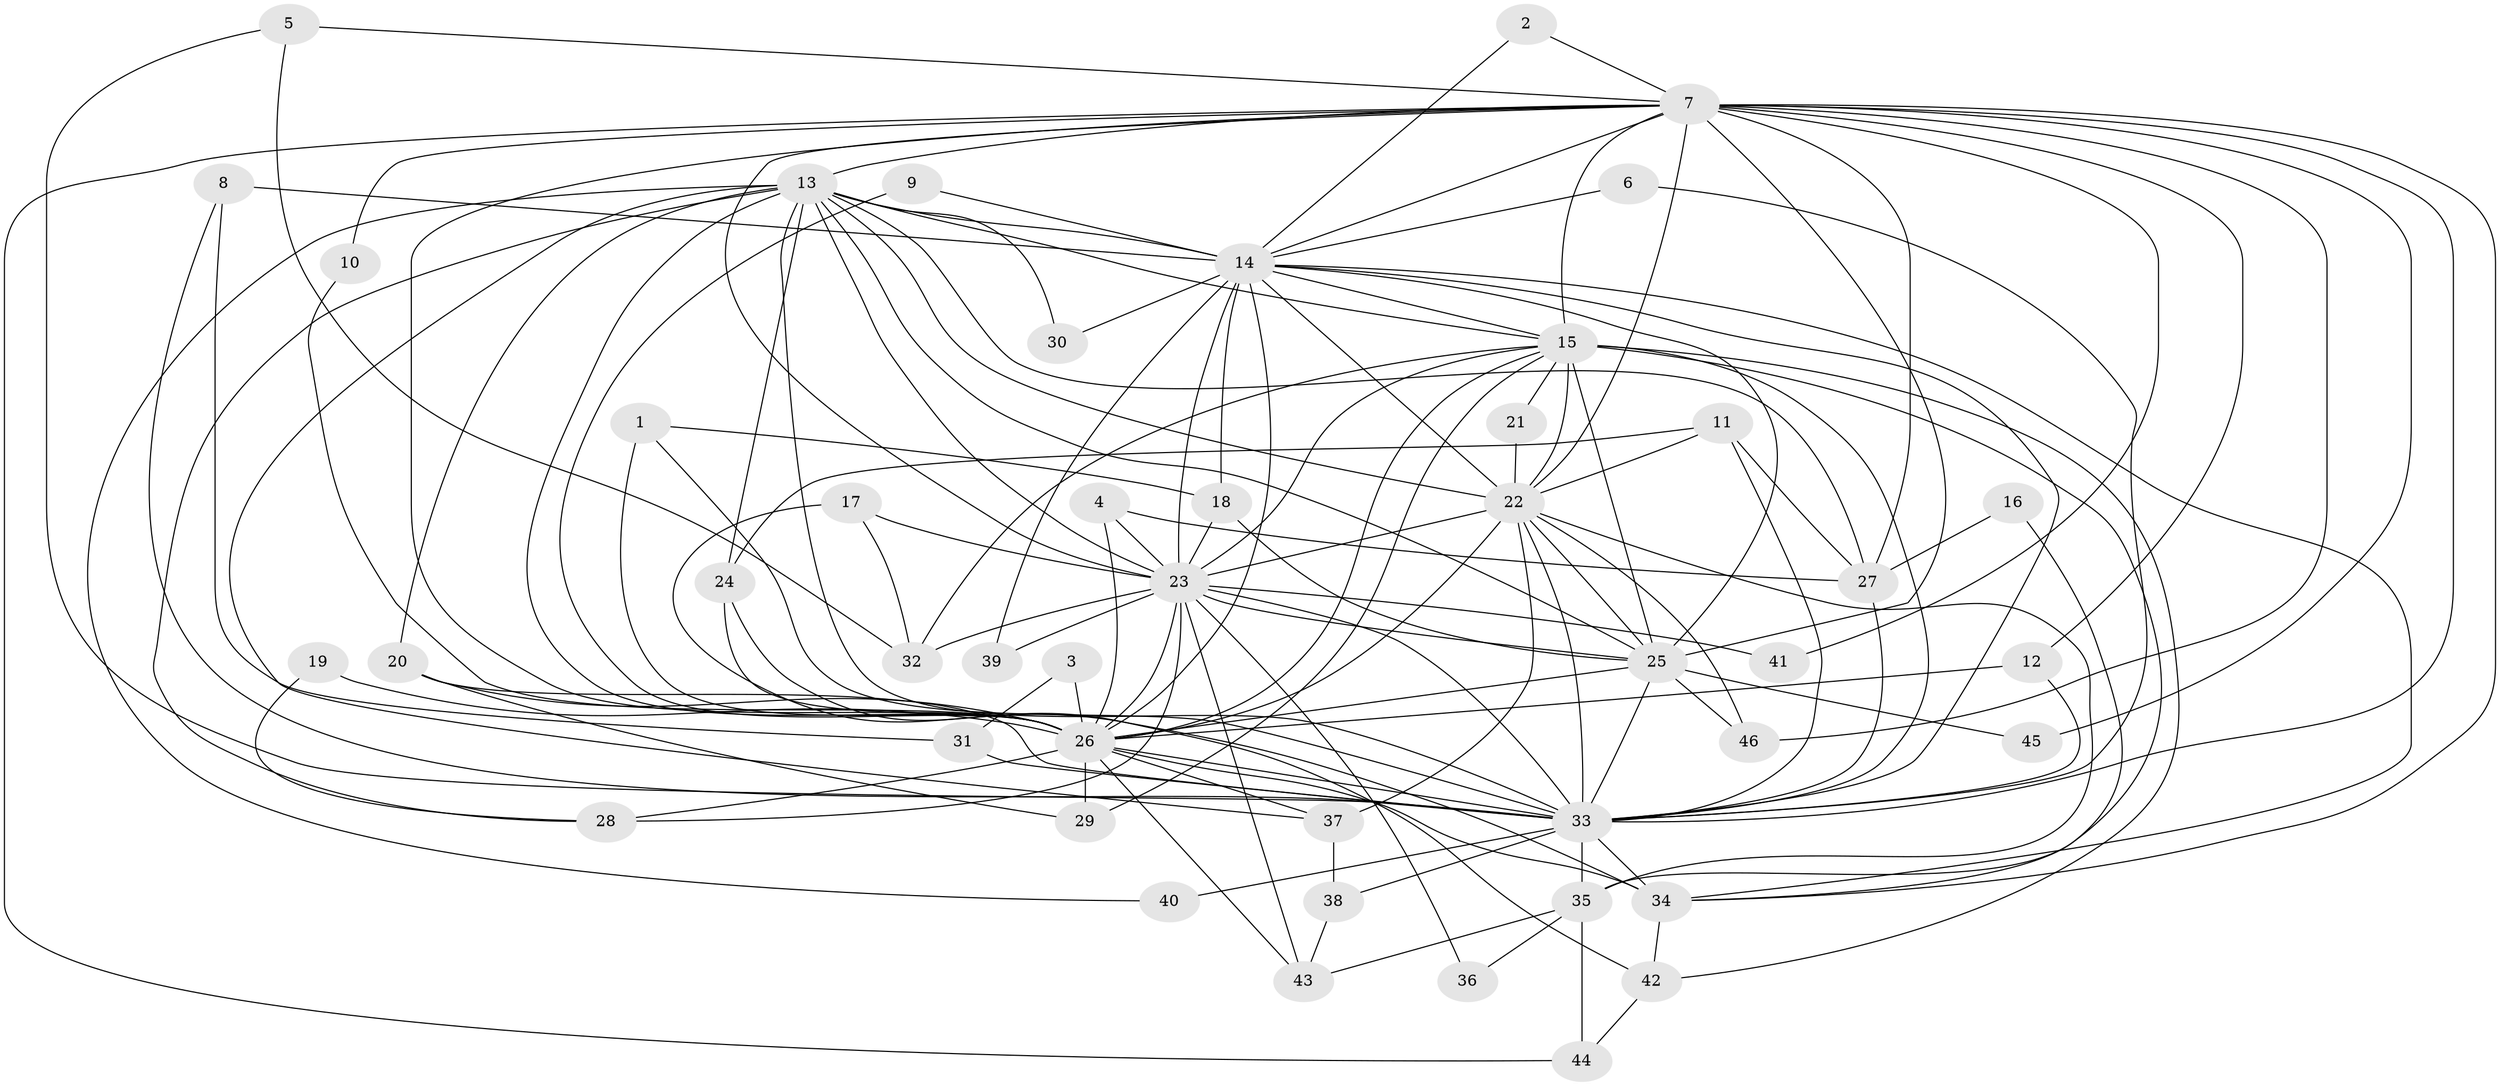 // original degree distribution, {20: 0.021739130434782608, 18: 0.03260869565217391, 17: 0.010869565217391304, 26: 0.010869565217391304, 12: 0.010869565217391304, 29: 0.010869565217391304, 23: 0.010869565217391304, 2: 0.5652173913043478, 7: 0.021739130434782608, 3: 0.17391304347826086, 4: 0.10869565217391304, 5: 0.010869565217391304, 6: 0.010869565217391304}
// Generated by graph-tools (version 1.1) at 2025/36/03/04/25 23:36:22]
// undirected, 46 vertices, 131 edges
graph export_dot {
  node [color=gray90,style=filled];
  1;
  2;
  3;
  4;
  5;
  6;
  7;
  8;
  9;
  10;
  11;
  12;
  13;
  14;
  15;
  16;
  17;
  18;
  19;
  20;
  21;
  22;
  23;
  24;
  25;
  26;
  27;
  28;
  29;
  30;
  31;
  32;
  33;
  34;
  35;
  36;
  37;
  38;
  39;
  40;
  41;
  42;
  43;
  44;
  45;
  46;
  1 -- 18 [weight=1.0];
  1 -- 26 [weight=1.0];
  1 -- 33 [weight=1.0];
  2 -- 7 [weight=1.0];
  2 -- 14 [weight=1.0];
  3 -- 26 [weight=2.0];
  3 -- 31 [weight=1.0];
  4 -- 23 [weight=1.0];
  4 -- 26 [weight=1.0];
  4 -- 27 [weight=1.0];
  5 -- 7 [weight=1.0];
  5 -- 32 [weight=1.0];
  5 -- 33 [weight=1.0];
  6 -- 14 [weight=1.0];
  6 -- 33 [weight=1.0];
  7 -- 10 [weight=1.0];
  7 -- 12 [weight=1.0];
  7 -- 13 [weight=1.0];
  7 -- 14 [weight=1.0];
  7 -- 15 [weight=1.0];
  7 -- 22 [weight=1.0];
  7 -- 23 [weight=2.0];
  7 -- 25 [weight=1.0];
  7 -- 26 [weight=2.0];
  7 -- 27 [weight=1.0];
  7 -- 33 [weight=1.0];
  7 -- 34 [weight=1.0];
  7 -- 41 [weight=2.0];
  7 -- 44 [weight=1.0];
  7 -- 45 [weight=2.0];
  7 -- 46 [weight=2.0];
  8 -- 14 [weight=2.0];
  8 -- 31 [weight=1.0];
  8 -- 33 [weight=1.0];
  9 -- 14 [weight=1.0];
  9 -- 26 [weight=2.0];
  10 -- 26 [weight=1.0];
  11 -- 22 [weight=1.0];
  11 -- 24 [weight=1.0];
  11 -- 27 [weight=1.0];
  11 -- 33 [weight=1.0];
  12 -- 26 [weight=1.0];
  12 -- 33 [weight=1.0];
  13 -- 14 [weight=1.0];
  13 -- 15 [weight=1.0];
  13 -- 20 [weight=1.0];
  13 -- 22 [weight=2.0];
  13 -- 23 [weight=1.0];
  13 -- 24 [weight=1.0];
  13 -- 25 [weight=1.0];
  13 -- 26 [weight=3.0];
  13 -- 27 [weight=1.0];
  13 -- 28 [weight=1.0];
  13 -- 30 [weight=1.0];
  13 -- 33 [weight=1.0];
  13 -- 37 [weight=1.0];
  13 -- 40 [weight=1.0];
  14 -- 15 [weight=1.0];
  14 -- 18 [weight=1.0];
  14 -- 22 [weight=1.0];
  14 -- 23 [weight=1.0];
  14 -- 25 [weight=1.0];
  14 -- 26 [weight=4.0];
  14 -- 30 [weight=1.0];
  14 -- 33 [weight=1.0];
  14 -- 34 [weight=1.0];
  14 -- 39 [weight=1.0];
  15 -- 21 [weight=1.0];
  15 -- 22 [weight=1.0];
  15 -- 23 [weight=1.0];
  15 -- 25 [weight=1.0];
  15 -- 26 [weight=2.0];
  15 -- 29 [weight=1.0];
  15 -- 32 [weight=1.0];
  15 -- 33 [weight=3.0];
  15 -- 35 [weight=2.0];
  15 -- 42 [weight=1.0];
  16 -- 27 [weight=1.0];
  16 -- 34 [weight=1.0];
  17 -- 23 [weight=1.0];
  17 -- 32 [weight=1.0];
  17 -- 34 [weight=1.0];
  18 -- 23 [weight=1.0];
  18 -- 25 [weight=1.0];
  19 -- 26 [weight=2.0];
  19 -- 28 [weight=1.0];
  20 -- 26 [weight=1.0];
  20 -- 29 [weight=1.0];
  20 -- 33 [weight=1.0];
  21 -- 22 [weight=2.0];
  22 -- 23 [weight=1.0];
  22 -- 25 [weight=1.0];
  22 -- 26 [weight=4.0];
  22 -- 33 [weight=1.0];
  22 -- 35 [weight=1.0];
  22 -- 37 [weight=1.0];
  22 -- 46 [weight=1.0];
  23 -- 25 [weight=1.0];
  23 -- 26 [weight=3.0];
  23 -- 28 [weight=1.0];
  23 -- 32 [weight=1.0];
  23 -- 33 [weight=1.0];
  23 -- 36 [weight=1.0];
  23 -- 39 [weight=1.0];
  23 -- 41 [weight=1.0];
  23 -- 43 [weight=1.0];
  24 -- 26 [weight=1.0];
  24 -- 42 [weight=1.0];
  25 -- 26 [weight=2.0];
  25 -- 33 [weight=1.0];
  25 -- 45 [weight=1.0];
  25 -- 46 [weight=1.0];
  26 -- 28 [weight=1.0];
  26 -- 29 [weight=1.0];
  26 -- 33 [weight=3.0];
  26 -- 34 [weight=1.0];
  26 -- 37 [weight=2.0];
  26 -- 43 [weight=1.0];
  27 -- 33 [weight=1.0];
  31 -- 33 [weight=1.0];
  33 -- 34 [weight=1.0];
  33 -- 35 [weight=1.0];
  33 -- 38 [weight=1.0];
  33 -- 40 [weight=2.0];
  34 -- 42 [weight=1.0];
  35 -- 36 [weight=1.0];
  35 -- 43 [weight=1.0];
  35 -- 44 [weight=1.0];
  37 -- 38 [weight=1.0];
  38 -- 43 [weight=1.0];
  42 -- 44 [weight=1.0];
}

